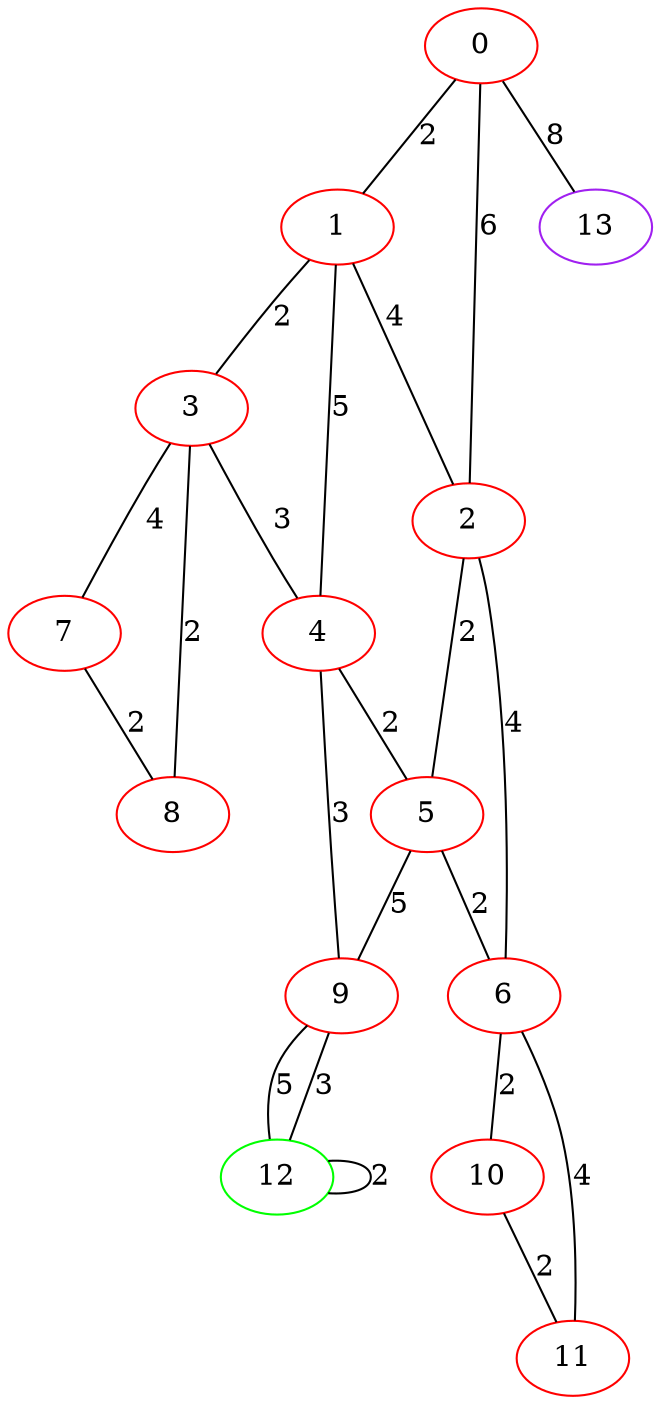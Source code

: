 graph "" {
0 [color=red, weight=1];
1 [color=red, weight=1];
2 [color=red, weight=1];
3 [color=red, weight=1];
4 [color=red, weight=1];
5 [color=red, weight=1];
6 [color=red, weight=1];
7 [color=red, weight=1];
8 [color=red, weight=1];
9 [color=red, weight=1];
10 [color=red, weight=1];
11 [color=red, weight=1];
12 [color=green, weight=2];
13 [color=purple, weight=4];
0 -- 1  [key=0, label=2];
0 -- 2  [key=0, label=6];
0 -- 13  [key=0, label=8];
1 -- 2  [key=0, label=4];
1 -- 3  [key=0, label=2];
1 -- 4  [key=0, label=5];
2 -- 5  [key=0, label=2];
2 -- 6  [key=0, label=4];
3 -- 8  [key=0, label=2];
3 -- 4  [key=0, label=3];
3 -- 7  [key=0, label=4];
4 -- 9  [key=0, label=3];
4 -- 5  [key=0, label=2];
5 -- 9  [key=0, label=5];
5 -- 6  [key=0, label=2];
6 -- 11  [key=0, label=4];
6 -- 10  [key=0, label=2];
7 -- 8  [key=0, label=2];
9 -- 12  [key=0, label=5];
9 -- 12  [key=1, label=3];
10 -- 11  [key=0, label=2];
12 -- 12  [key=0, label=2];
}
